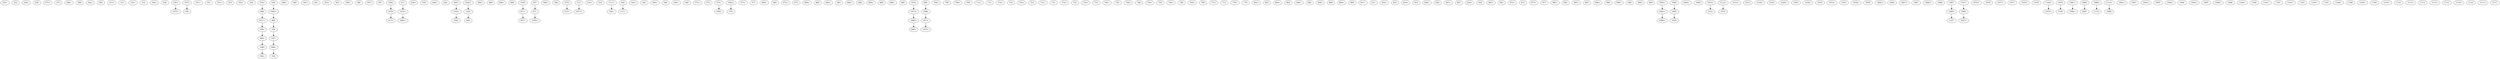 digraph adj {
graph [k=96]
edge [d=-95]
"252+" [l=189]
"252-" [l=189]
"258+" [l=176]
"258-" [l=176]
"275+" [l=286]
"275-" [l=286]
"288+" [l=219]
"288-" [l=219]
"302+" [l=191]
"302-" [l=191]
"313+" [l=191]
"313-" [l=191]
"333+" [l=280]
"333-" [l=280]
"336+" [l=168]
"336-" [l=168]
"339+" [l=216]
"339-" [l=216]
"351+" [l=139]
"351-" [l=139]
"353+" [l=278]
"353-" [l=278]
"354+" [l=239]
"354-" [l=239]
"358+" [l=284]
"358-" [l=284]
"368+" [l=102]
"368-" [l=102]
"391+" [l=156]
"391-" [l=156]
"393+" [l=191]
"393-" [l=191]
"396+" [l=195]
"396-" [l=195]
"397+" [l=231]
"397-" [l=231]
"417+" [l=344]
"417-" [l=344]
"436+" [l=131]
"436-" [l=131]
"444+" [l=202]
"444-" [l=202]
"449+" [l=246]
"449-" [l=246]
"496+" [l=181]
"496-" [l=181]
"498+" [l=191]
"498-" [l=191]
"507+" [l=176]
"507-" [l=176]
"508+" [l=342]
"508-" [l=342]
"513+" [l=326]
"513-" [l=326]
"516+" [l=164]
"516-" [l=164]
"544+" [l=152]
"544-" [l=152]
"545+" [l=134]
"545-" [l=134]
"546+" [l=281]
"546-" [l=281]
"556+" [l=246]
"556-" [l=246]
"560+" [l=195]
"560-" [l=195]
"572+" [l=260]
"572-" [l=260]
"574+" [l=260]
"574-" [l=260]
"575+" [l=189]
"575-" [l=189]
"669+" [l=176]
"669-" [l=176]
"671+" [l=190]
"671-" [l=190]
"672+" [l=117]
"672-" [l=117]
"680+" [l=246]
"680-" [l=246]
"683+" [l=189]
"683-" [l=189]
"684+" [l=191]
"684-" [l=191]
"686+" [l=175]
"686-" [l=175]
"689+" [l=125]
"689-" [l=125]
"696+" [l=212]
"696-" [l=212]
"708+" [l=133]
"708-" [l=133]
"709+" [l=162]
"709-" [l=162]
"712+" [l=176]
"712-" [l=176]
"716+" [l=191]
"716-" [l=191]
"723+" [l=124]
"723-" [l=124]
"731+" [l=142]
"731-" [l=142]
"732+" [l=303]
"732-" [l=303]
"735+" [l=102]
"735-" [l=102]
"745+" [l=128]
"745-" [l=128]
"748+" [l=182]
"748-" [l=182]
"750+" [l=191]
"750-" [l=191]
"768+" [l=114]
"768-" [l=114]
"769+" [l=103]
"769-" [l=103]
"772+" [l=150]
"772-" [l=150]
"779+" [l=155]
"779-" [l=155]
"802+" [l=128]
"802-" [l=128]
"804+" [l=113]
"804-" [l=113]
"806+" [l=104]
"806-" [l=104]
"808+" [l=120]
"808-" [l=120]
"809+" [l=119]
"809-" [l=119]
"811+" [l=111]
"811-" [l=111]
"816+" [l=106]
"816-" [l=106]
"819+" [l=111]
"819-" [l=111]
"826+" [l=118]
"826-" [l=118]
"897+" [l=523]
"897-" [l=523]
"934+" [l=426]
"934-" [l=426]
"936+" [l=333]
"936-" [l=333]
"963+" [l=471]
"963-" [l=471]
"968+" [l=218]
"968-" [l=218]
"969+" [l=3053]
"969-" [l=3053]
"972+" [l=287]
"972-" [l=287]
"977+" [l=325]
"977-" [l=325]
"983+" [l=273]
"983-" [l=273]
"995+" [l=192]
"995-" [l=192]
"996+" [l=214]
"996-" [l=214]
"998+" [l=152]
"998-" [l=152]
"999+" [l=125]
"999-" [l=125]
"1002+" [l=191]
"1002-" [l=191]
"1009+" [l=140]
"1009-" [l=140]
"1010+" [l=217]
"1010-" [l=217]
"1012+" [l=188]
"1012-" [l=188]
"1018+" [l=113]
"1018-" [l=113]
"1020+" [l=189]
"1020-" [l=189]
"1039+" [l=810]
"1039-" [l=810]
"1042+" [l=147541]
"1042-" [l=147541]
"1050+" [l=366]
"1050-" [l=366]
"1053+" [l=603]
"1053-" [l=603]
"1058+" [l=343]
"1058-" [l=343]
"1059+" [l=386]
"1059-" [l=386]
"1066+" [l=191]
"1066-" [l=191]
"1067+" [l=191]
"1067-" [l=191]
"1068+" [l=26465]
"1068-" [l=26465]
"1069+" [l=202764]
"1069-" [l=202764]
"1070+" [l=149678]
"1070-" [l=149678]
"1071+" [l=55389]
"1071-" [l=55389]
"1072+" [l=5370]
"1072-" [l=5370]
"1073+" [l=172696]
"1073-" [l=172696]
"1074+" [l=193133]
"1074-" [l=193133]
"1075+" [l=537745]
"1075-" [l=537745]
"1076+" [l=115787]
"1076-" [l=115787]
"1077+" [l=4164]
"1077-" [l=4164]
"1078+" [l=4312]
"1078-" [l=4312]
"1079+" [l=10130]
"1079-" [l=10130]
"1080+" [l=223448]
"1080-" [l=223448]
"1081+" [l=41640]
"1081-" [l=41640]
"1082+" [l=303539]
"1082-" [l=303539]
"1084+" [l=9704]
"1084-" [l=9704]
"1085+" [l=75846]
"1085-" [l=75846]
"1088+" [l=75811]
"1088-" [l=75811]
"1091+" [l=232149]
"1091-" [l=232149]
"1092+" [l=62082]
"1092-" [l=62082]
"1093+" [l=79189]
"1093-" [l=79189]
"1094+" [l=84850]
"1094-" [l=84850]
"1095+" [l=90744]
"1095-" [l=90744]
"1097+" [l=17306]
"1097-" [l=17306]
"1098+" [l=151816]
"1098-" [l=151816]
"1099+" [l=159907]
"1099-" [l=159907]
"1100+" [l=382970]
"1100-" [l=382970]
"1101+" [l=10652]
"1101-" [l=10652]
"1102+" [l=343695]
"1102-" [l=343695]
"1103+" [l=9953]
"1103-" [l=9953]
"1104+" [l=6803]
"1104-" [l=6803]
"1105+" [l=25820]
"1105-" [l=25820]
"1107+" [l=52399]
"1107-" [l=52399]
"1108+" [l=10767]
"1108-" [l=10767]
"1109+" [l=4777]
"1109-" [l=4777]
"1110+" [l=3903]
"1110-" [l=3903]
"1111+" [l=33968]
"1111-" [l=33968]
"1112+" [l=27256]
"1112-" [l=27256]
"1113+" [l=37078]
"1113-" [l=37078]
"1114+" [l=75777]
"1114-" [l=75777]
"1115+" [l=13746]
"1115-" [l=13746]
"1116+" [l=10522]
"1116-" [l=10522]
"1117+" [l=9147]
"1117-" [l=9147]
"339+" -> "1075+" [d=-95 e=0.0 n=19]
"358+" -> "969+" [d=-95 e=0.0 n=40]
"358-" -> "1071-" [d=-95 e=0.0 n=52]
"417-" -> "1076+" [d=-152 e=21.1 n=37]
"449+" -> "1102+" [d=-95 e=0.0 n=31]
"507-" -> "671-" [d=-87]
"513-" -> "1072+" [d=-142 e=23.5 n=30]
"544-" -> "1111-" [d=-93 e=33.2 n=15]
"556+" -> "968-"
"574+" -> "1092-" [d=-69 e=31.2 n=17]
"671+" -> "507+" [d=-87]
"671-" -> "1059+" [d=-93]
"696-" -> "1098-" [d=-95 e=0.0 n=18]
"936-" -> "1085+" [d=-95 e=0.0 n=46]
"968+" -> "556-"
"968-" -> "1071+" [d=-95 e=0.0 n=41]
"969+" -> "1085-" [d=-107 e=33.2 n=15]
"969-" -> "358-" [d=-95 e=0.0 n=40]
"1002+" -> "1080+" [d=-80 e=22.0 n=34]
"1002-" -> "1050-" [d=-76]
"1010+" -> "1112-" [d=-107 e=25.2 n=26]
"1042+" -> "1102-" [d=-133 e=21.4 n=36]
"1050+" -> "1002+" [d=-76]
"1059-" -> "671+" [d=-93]
"1069+" -> "1107-" [d=-191 e=28.7 n=20]
"1069-" -> "1097+" [d=-178 e=17.0 n=57]
"1071+" -> "358+" [d=-95 e=0.0 n=52]
"1071-" -> "968+" [d=-95 e=0.0 n=41]
"1072-" -> "513+" [d=-142 e=23.5 n=30]
"1073+" -> "1098+" [d=-140 e=17.2 n=56]
"1073-" -> "1074+" [d=-164 e=20.3 n=40]
"1074-" -> "1073+" [d=-164 e=20.3 n=40]
"1075-" -> "339-" [d=-95 e=0.0 n=19]
"1076+" -> "1082+" [d=-308 e=0.0 n=17]
"1076-" -> "417+" [d=-152 e=21.1 n=37]
"1079-" -> "1104-" [d=-95 e=0.0 n=30]
"1080-" -> "1002-" [d=-80 e=22.0 n=34]
"1081+" -> "1084+" [d=-125 e=21.7 n=35]
"1082-" -> "1076-" [d=-308 e=0.0 n=17]
"1084-" -> "1081-" [d=-125 e=21.7 n=35]
"1085+" -> "969-" [d=-107 e=33.2 n=15]
"1085-" -> "936+" [d=-95 e=0.0 n=46]
"1088+" -> "1114-" [d=-158 e=30.3 n=18]
"1092+" -> "574-" [d=-69 e=31.2 n=17]
"1097-" -> "1069+" [d=-178 e=17.0 n=57]
"1098+" -> "696+" [d=-95 e=0.0 n=18]
"1098-" -> "1073-" [d=-140 e=17.2 n=56]
"1102+" -> "1042-" [d=-133 e=21.4 n=36]
"1102-" -> "449-" [d=-95 e=0.0 n=31]
"1104+" -> "1079+" [d=-95 e=0.0 n=30]
"1107+" -> "1069-" [d=-191 e=28.7 n=20]
"1111+" -> "544+" [d=-93 e=33.2 n=15]
"1112+" -> "1010-" [d=-107 e=25.2 n=26]
"1114+" -> "1088-" [d=-158 e=30.3 n=18]
}

